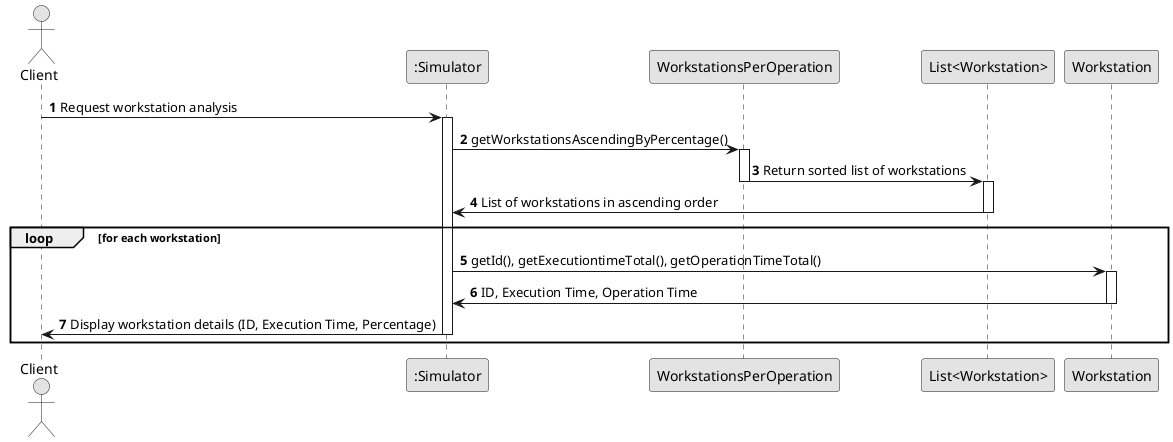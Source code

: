 @startuml
skinparam monochrome true
skinparam packageStyle rectangle
skinparam shadowing false

autonumber

actor "Client" as User
participant ":Simulator" as Simulator
participant "WorkstationsPerOperation" as WorkstationsPerOp
participant "List<Workstation>" as WorkstationList
participant "Workstation" as Workstation

User -> Simulator : Request workstation analysis
activate Simulator

Simulator -> WorkstationsPerOp : getWorkstationsAscendingByPercentage()
activate WorkstationsPerOp

WorkstationsPerOp -> WorkstationList : Return sorted list of workstations
deactivate WorkstationsPerOp
activate WorkstationList

Simulator <- WorkstationList : List of workstations in ascending order
deactivate WorkstationList

loop for each workstation
    Simulator -> Workstation : getId(), getExecutiontimeTotal(), getOperationTimeTotal()
    activate Workstation
    Simulator <- Workstation : ID, Execution Time, Operation Time
    deactivate Workstation

    Simulator -> User : Display workstation details (ID, Execution Time, Percentage)
deactivate Simulator
end


@enduml
